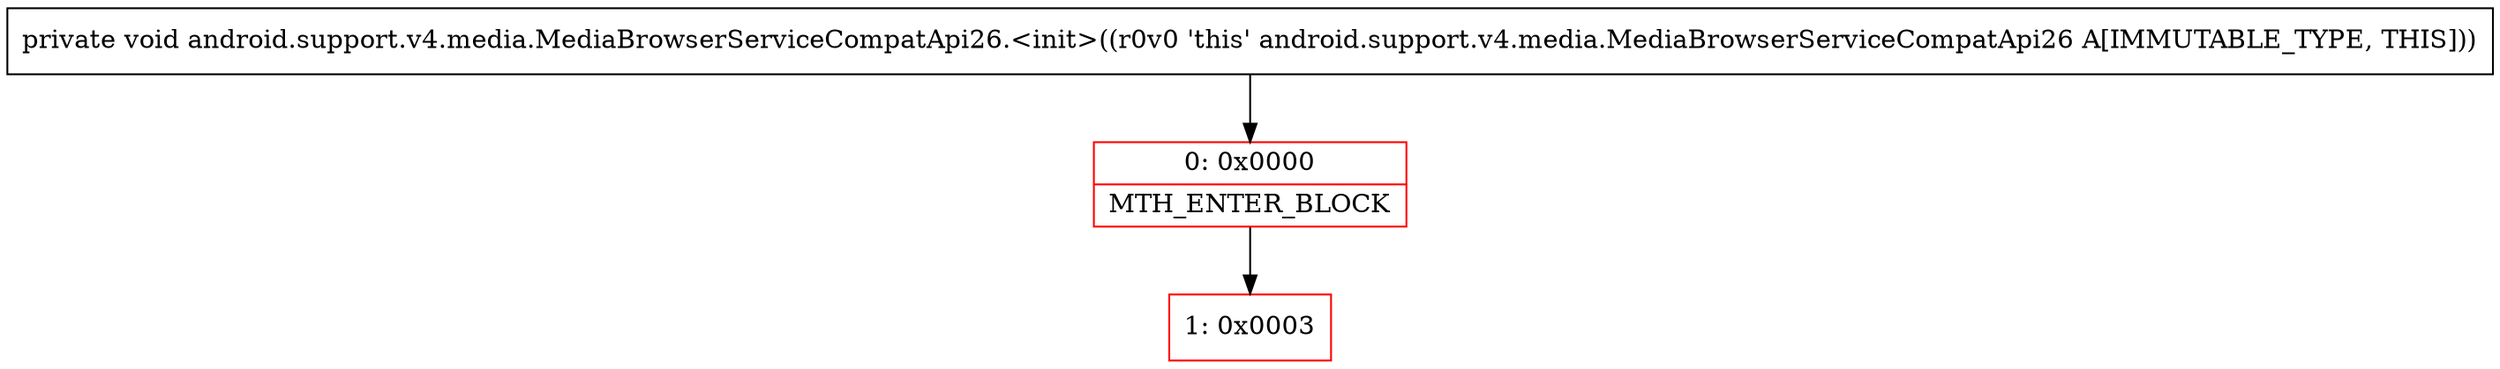 digraph "CFG forandroid.support.v4.media.MediaBrowserServiceCompatApi26.\<init\>()V" {
subgraph cluster_Region_332763342 {
label = "R(0)";
node [shape=record,color=blue];
}
Node_0 [shape=record,color=red,label="{0\:\ 0x0000|MTH_ENTER_BLOCK\l}"];
Node_1 [shape=record,color=red,label="{1\:\ 0x0003}"];
MethodNode[shape=record,label="{private void android.support.v4.media.MediaBrowserServiceCompatApi26.\<init\>((r0v0 'this' android.support.v4.media.MediaBrowserServiceCompatApi26 A[IMMUTABLE_TYPE, THIS])) }"];
MethodNode -> Node_0;
Node_0 -> Node_1;
}

